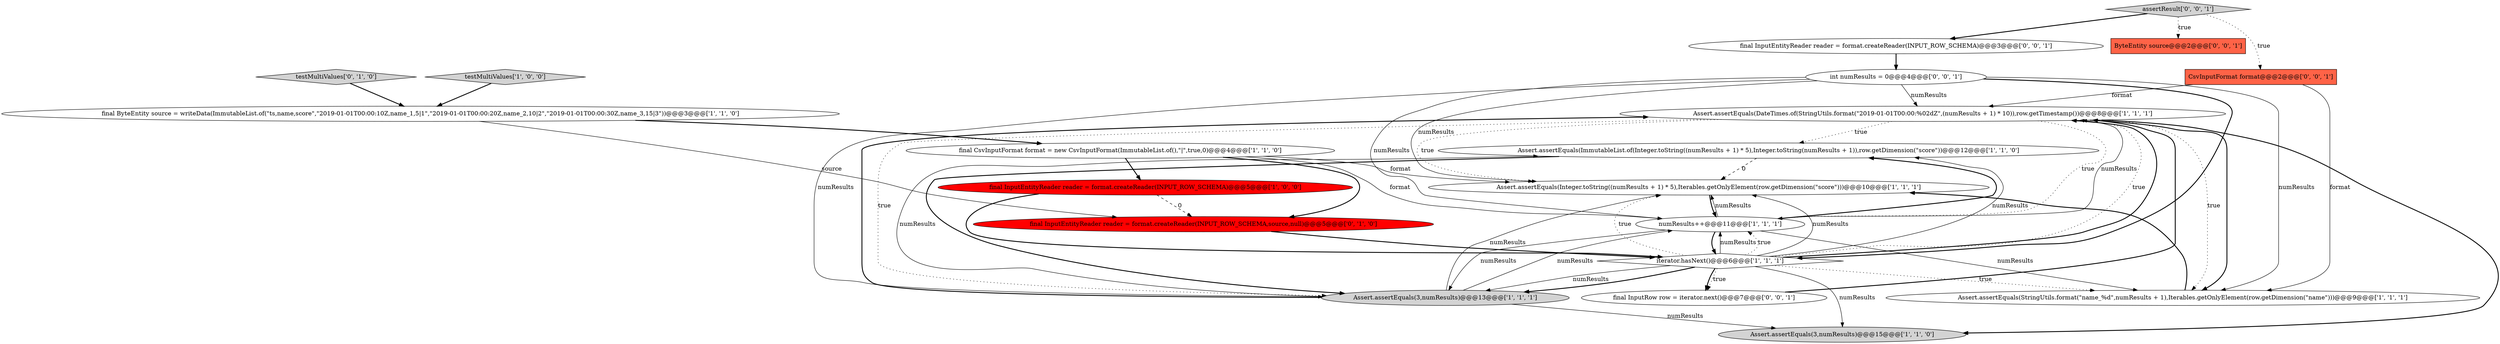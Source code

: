 digraph {
15 [style = filled, label = "final InputEntityReader reader = format.createReader(INPUT_ROW_SCHEMA)@@@3@@@['0', '0', '1']", fillcolor = white, shape = ellipse image = "AAA0AAABBB3BBB"];
16 [style = filled, label = "int numResults = 0@@@4@@@['0', '0', '1']", fillcolor = white, shape = ellipse image = "AAA0AAABBB3BBB"];
10 [style = filled, label = "Assert.assertEquals(DateTimes.of(StringUtils.format(\"2019-01-01T00:00:%02dZ\",(numResults + 1) * 10)),row.getTimestamp())@@@8@@@['1', '1', '1']", fillcolor = white, shape = ellipse image = "AAA0AAABBB1BBB"];
3 [style = filled, label = "final ByteEntity source = writeData(ImmutableList.of(\"ts,name,score\",\"2019-01-01T00:00:10Z,name_1,5|1\",\"2019-01-01T00:00:20Z,name_2,10|2\",\"2019-01-01T00:00:30Z,name_3,15|3\"))@@@3@@@['1', '1', '0']", fillcolor = white, shape = ellipse image = "AAA0AAABBB1BBB"];
6 [style = filled, label = "Assert.assertEquals(ImmutableList.of(Integer.toString((numResults + 1) * 5),Integer.toString(numResults + 1)),row.getDimension(\"score\"))@@@12@@@['1', '1', '0']", fillcolor = white, shape = ellipse image = "AAA0AAABBB1BBB"];
17 [style = filled, label = "final InputRow row = iterator.next()@@@7@@@['0', '0', '1']", fillcolor = white, shape = ellipse image = "AAA0AAABBB3BBB"];
4 [style = filled, label = "final InputEntityReader reader = format.createReader(INPUT_ROW_SCHEMA)@@@5@@@['1', '0', '0']", fillcolor = red, shape = ellipse image = "AAA1AAABBB1BBB"];
14 [style = filled, label = "ByteEntity source@@@2@@@['0', '0', '1']", fillcolor = tomato, shape = box image = "AAA0AAABBB3BBB"];
19 [style = filled, label = "CsvInputFormat format@@@2@@@['0', '0', '1']", fillcolor = tomato, shape = box image = "AAA0AAABBB3BBB"];
0 [style = filled, label = "iterator.hasNext()@@@6@@@['1', '1', '1']", fillcolor = white, shape = diamond image = "AAA0AAABBB1BBB"];
2 [style = filled, label = "Assert.assertEquals(Integer.toString((numResults + 1) * 5),Iterables.getOnlyElement(row.getDimension(\"score\")))@@@10@@@['1', '1', '1']", fillcolor = white, shape = ellipse image = "AAA0AAABBB1BBB"];
8 [style = filled, label = "testMultiValues['1', '0', '0']", fillcolor = lightgray, shape = diamond image = "AAA0AAABBB1BBB"];
18 [style = filled, label = "assertResult['0', '0', '1']", fillcolor = lightgray, shape = diamond image = "AAA0AAABBB3BBB"];
9 [style = filled, label = "final CsvInputFormat format = new CsvInputFormat(ImmutableList.of(),\"|\",true,0)@@@4@@@['1', '1', '0']", fillcolor = white, shape = ellipse image = "AAA0AAABBB1BBB"];
13 [style = filled, label = "final InputEntityReader reader = format.createReader(INPUT_ROW_SCHEMA,source,null)@@@5@@@['0', '1', '0']", fillcolor = red, shape = ellipse image = "AAA1AAABBB2BBB"];
11 [style = filled, label = "numResults++@@@11@@@['1', '1', '1']", fillcolor = white, shape = ellipse image = "AAA0AAABBB1BBB"];
5 [style = filled, label = "Assert.assertEquals(StringUtils.format(\"name_%d\",numResults + 1),Iterables.getOnlyElement(row.getDimension(\"name\")))@@@9@@@['1', '1', '1']", fillcolor = white, shape = ellipse image = "AAA0AAABBB1BBB"];
7 [style = filled, label = "Assert.assertEquals(3,numResults)@@@13@@@['1', '1', '1']", fillcolor = lightgray, shape = ellipse image = "AAA0AAABBB1BBB"];
12 [style = filled, label = "testMultiValues['0', '1', '0']", fillcolor = lightgray, shape = diamond image = "AAA0AAABBB2BBB"];
1 [style = filled, label = "Assert.assertEquals(3,numResults)@@@15@@@['1', '1', '0']", fillcolor = lightgray, shape = ellipse image = "AAA0AAABBB1BBB"];
17->10 [style = bold, label=""];
16->0 [style = bold, label=""];
0->6 [style = solid, label="numResults"];
10->6 [style = dotted, label="true"];
0->5 [style = dotted, label="true"];
0->2 [style = solid, label="numResults"];
16->10 [style = solid, label="numResults"];
0->10 [style = dotted, label="true"];
7->10 [style = bold, label=""];
6->2 [style = dashed, label="0"];
11->5 [style = solid, label="numResults"];
0->17 [style = bold, label=""];
7->1 [style = solid, label="numResults"];
11->2 [style = solid, label="numResults"];
9->4 [style = bold, label=""];
11->6 [style = bold, label=""];
8->3 [style = bold, label=""];
18->15 [style = bold, label=""];
18->19 [style = dotted, label="true"];
19->5 [style = solid, label="format"];
0->1 [style = solid, label="numResults"];
7->11 [style = solid, label="numResults"];
9->2 [style = solid, label="format"];
15->16 [style = bold, label=""];
10->5 [style = dotted, label="true"];
7->2 [style = solid, label="numResults"];
18->14 [style = dotted, label="true"];
16->5 [style = solid, label="numResults"];
4->0 [style = bold, label=""];
11->10 [style = solid, label="numResults"];
0->7 [style = bold, label=""];
3->9 [style = bold, label=""];
16->11 [style = solid, label="numResults"];
5->2 [style = bold, label=""];
0->10 [style = bold, label=""];
11->0 [style = bold, label=""];
10->5 [style = bold, label=""];
16->7 [style = solid, label="numResults"];
10->2 [style = dotted, label="true"];
10->11 [style = dotted, label="true"];
16->2 [style = solid, label="numResults"];
0->7 [style = solid, label="numResults"];
0->11 [style = solid, label="numResults"];
19->10 [style = solid, label="format"];
0->17 [style = dotted, label="true"];
11->7 [style = solid, label="numResults"];
12->3 [style = bold, label=""];
9->11 [style = solid, label="format"];
0->2 [style = dotted, label="true"];
6->7 [style = bold, label=""];
4->13 [style = dashed, label="0"];
10->1 [style = bold, label=""];
0->11 [style = dotted, label="true"];
2->11 [style = bold, label=""];
10->7 [style = dotted, label="true"];
7->6 [style = solid, label="numResults"];
3->13 [style = solid, label="source"];
13->0 [style = bold, label=""];
9->13 [style = bold, label=""];
}
